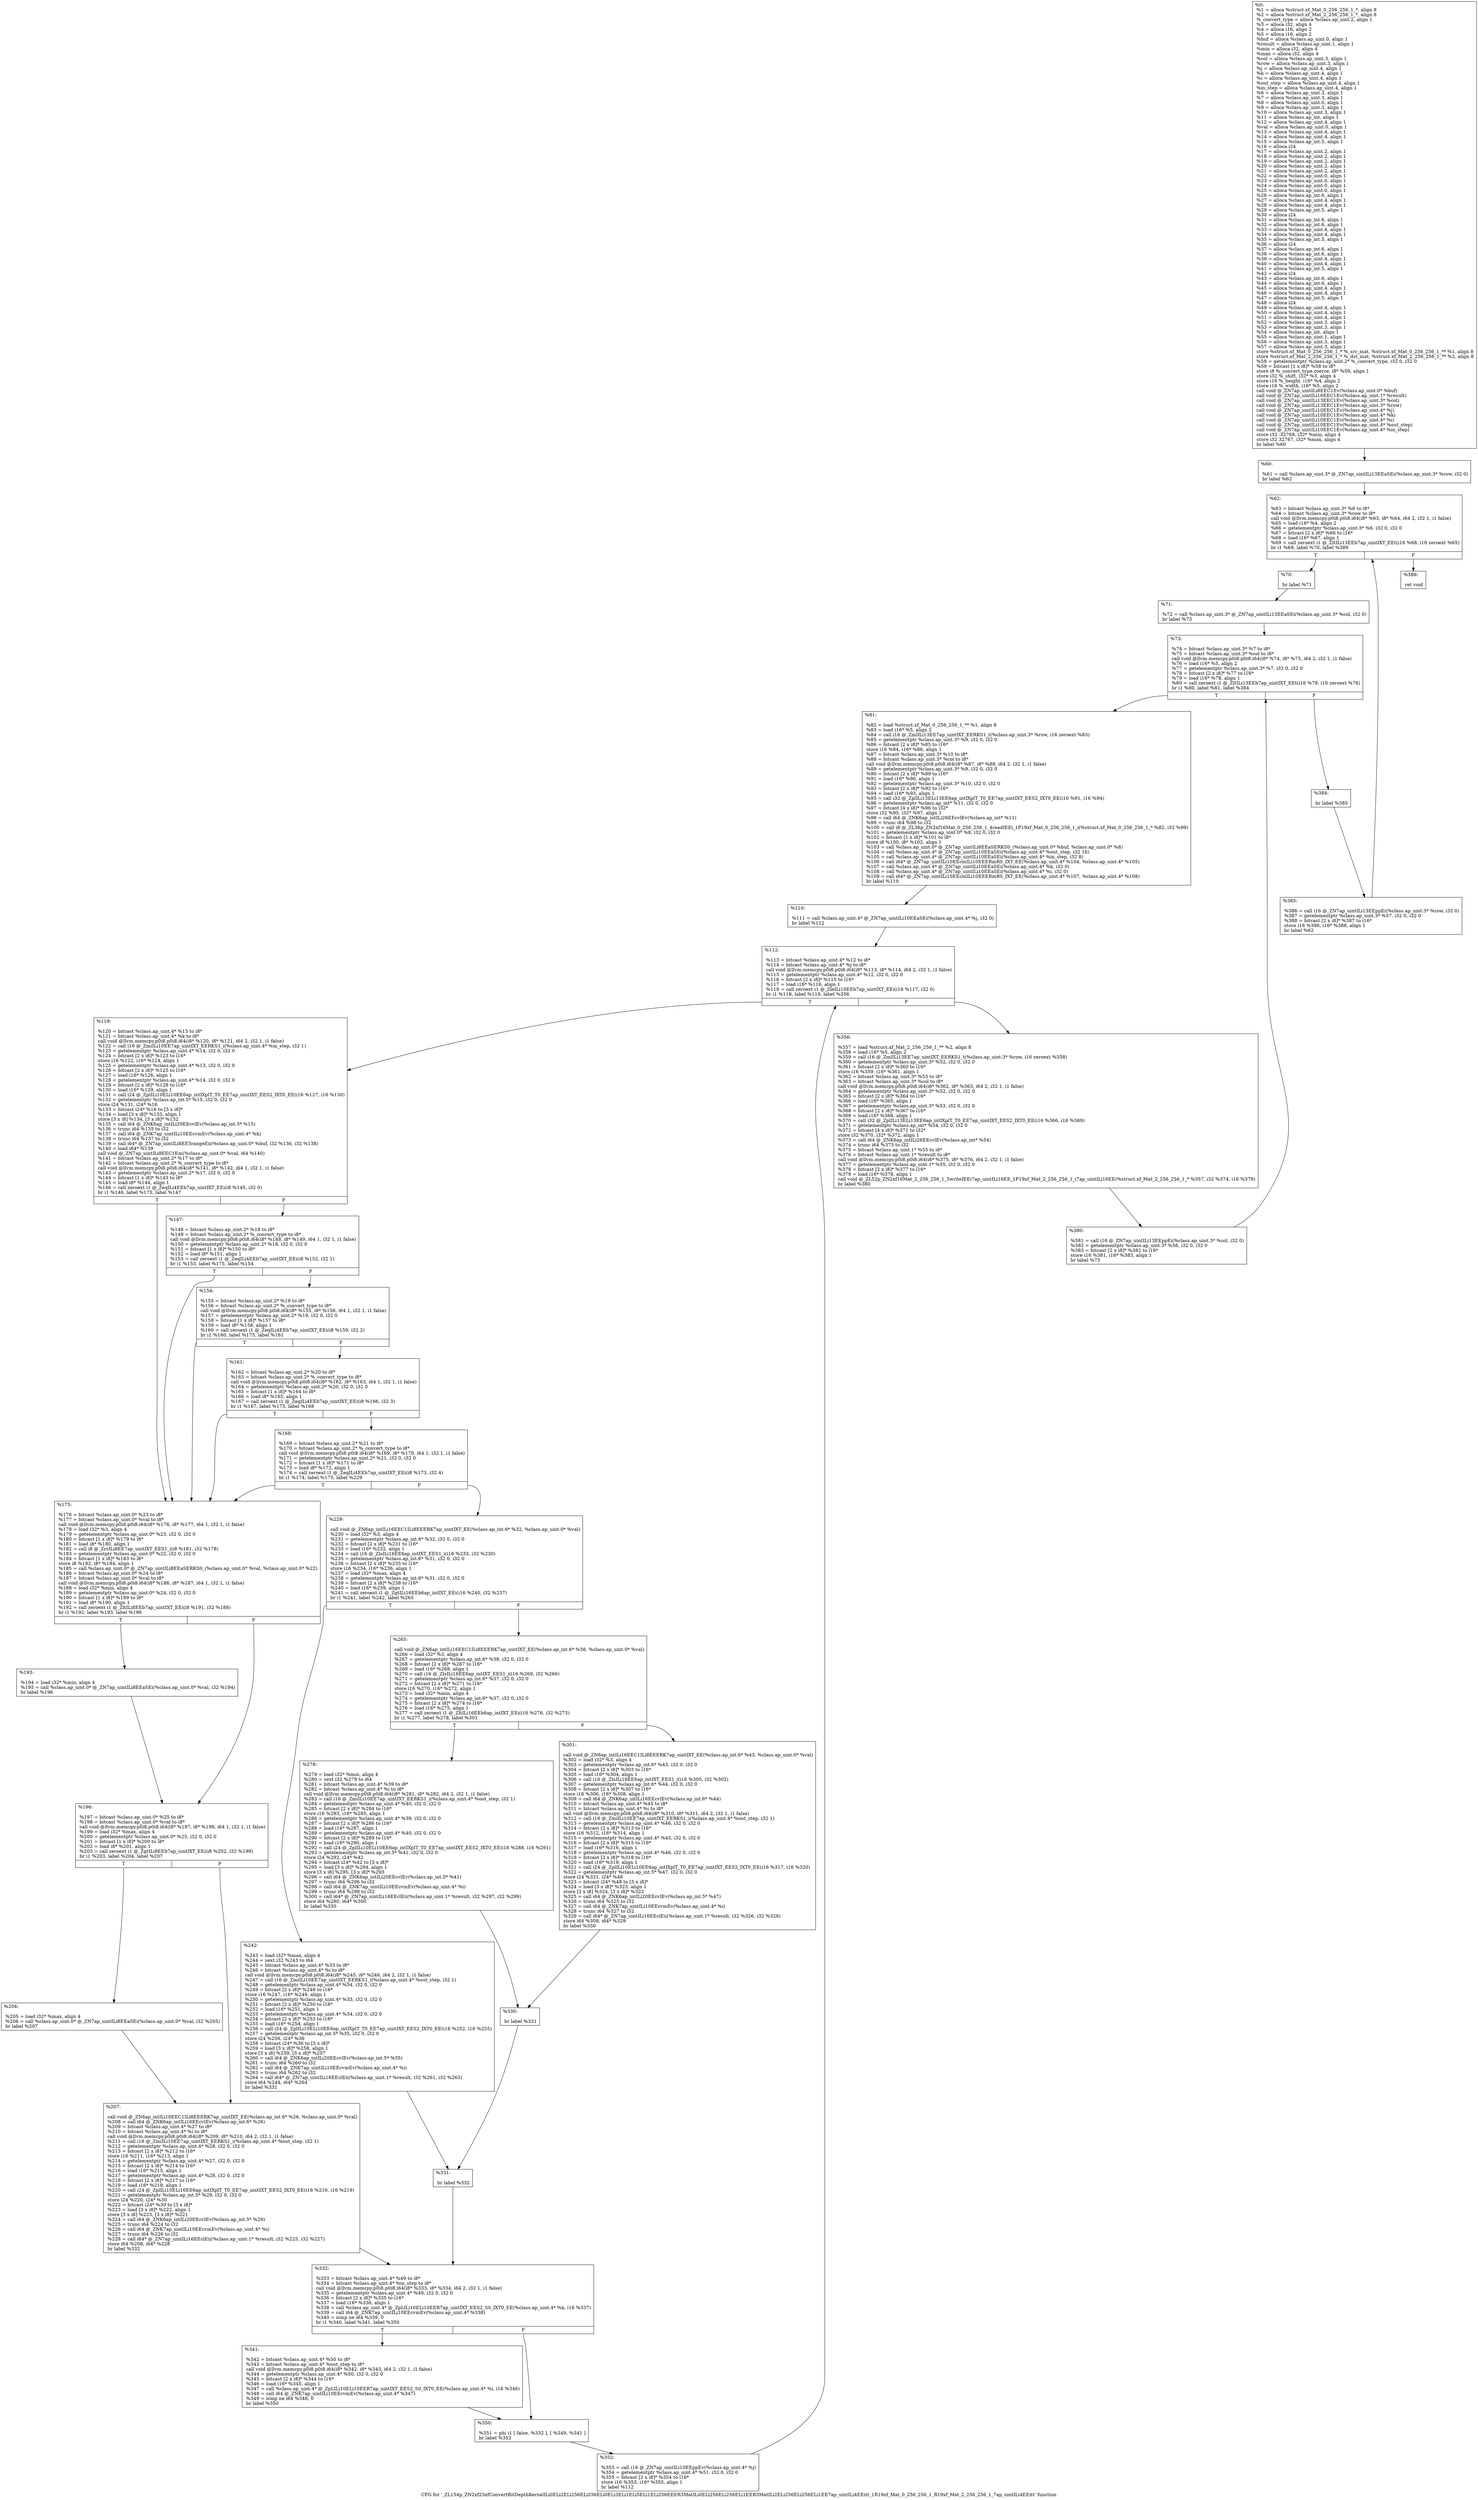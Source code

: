 digraph "CFG for '_ZL154p_ZN2xf23xfConvertBitDepthKernelILi0ELi2ELi256ELi256ELi0ELi3ELi1ELi5ELi1ELi256EEER3MatILi0ELi256ELi256ELi1EER3MatILi2ELi256ELi256ELi1EE7ap_uintILi4EEitt_1R19xf_Mat_0_256_256_1_R19xf_Mat_2_256_256_1_7ap_uintILi4EEitt' function" {
	label="CFG for '_ZL154p_ZN2xf23xfConvertBitDepthKernelILi0ELi2ELi256ELi256ELi0ELi3ELi1ELi5ELi1ELi256EEER3MatILi0ELi256ELi256ELi1EER3MatILi2ELi256ELi256ELi1EE7ap_uintILi4EEitt_1R19xf_Mat_0_256_256_1_R19xf_Mat_2_256_256_1_7ap_uintILi4EEitt' function";

	Node0x22cc590 [shape=record,label="{%0:\l  %1 = alloca %struct.xf_Mat_0_256_256_1_*, align 8\l  %2 = alloca %struct.xf_Mat_2_256_256_1_*, align 8\l  %_convert_type = alloca %class.ap_uint.2, align 1\l  %3 = alloca i32, align 4\l  %4 = alloca i16, align 2\l  %5 = alloca i16, align 2\l  %buf = alloca %class.ap_uint.0, align 1\l  %result = alloca %class.ap_uint.1, align 1\l  %min = alloca i32, align 4\l  %max = alloca i32, align 4\l  %col = alloca %class.ap_uint.3, align 1\l  %row = alloca %class.ap_uint.3, align 1\l  %j = alloca %class.ap_uint.4, align 1\l  %k = alloca %class.ap_uint.4, align 1\l  %i = alloca %class.ap_uint.4, align 1\l  %out_step = alloca %class.ap_uint.4, align 1\l  %in_step = alloca %class.ap_uint.4, align 1\l  %6 = alloca %class.ap_uint.3, align 1\l  %7 = alloca %class.ap_uint.3, align 1\l  %8 = alloca %class.ap_uint.0, align 1\l  %9 = alloca %class.ap_uint.3, align 1\l  %10 = alloca %class.ap_uint.3, align 1\l  %11 = alloca %class.ap_int, align 1\l  %12 = alloca %class.ap_uint.4, align 1\l  %val = alloca %class.ap_uint.0, align 1\l  %13 = alloca %class.ap_uint.4, align 1\l  %14 = alloca %class.ap_uint.4, align 1\l  %15 = alloca %class.ap_int.5, align 1\l  %16 = alloca i24\l  %17 = alloca %class.ap_uint.2, align 1\l  %18 = alloca %class.ap_uint.2, align 1\l  %19 = alloca %class.ap_uint.2, align 1\l  %20 = alloca %class.ap_uint.2, align 1\l  %21 = alloca %class.ap_uint.2, align 1\l  %22 = alloca %class.ap_uint.0, align 1\l  %23 = alloca %class.ap_uint.0, align 1\l  %24 = alloca %class.ap_uint.0, align 1\l  %25 = alloca %class.ap_uint.0, align 1\l  %26 = alloca %class.ap_int.6, align 1\l  %27 = alloca %class.ap_uint.4, align 1\l  %28 = alloca %class.ap_uint.4, align 1\l  %29 = alloca %class.ap_int.5, align 1\l  %30 = alloca i24\l  %31 = alloca %class.ap_int.6, align 1\l  %32 = alloca %class.ap_int.6, align 1\l  %33 = alloca %class.ap_uint.4, align 1\l  %34 = alloca %class.ap_uint.4, align 1\l  %35 = alloca %class.ap_int.5, align 1\l  %36 = alloca i24\l  %37 = alloca %class.ap_int.6, align 1\l  %38 = alloca %class.ap_int.6, align 1\l  %39 = alloca %class.ap_uint.4, align 1\l  %40 = alloca %class.ap_uint.4, align 1\l  %41 = alloca %class.ap_int.5, align 1\l  %42 = alloca i24\l  %43 = alloca %class.ap_int.6, align 1\l  %44 = alloca %class.ap_int.6, align 1\l  %45 = alloca %class.ap_uint.4, align 1\l  %46 = alloca %class.ap_uint.4, align 1\l  %47 = alloca %class.ap_int.5, align 1\l  %48 = alloca i24\l  %49 = alloca %class.ap_uint.4, align 1\l  %50 = alloca %class.ap_uint.4, align 1\l  %51 = alloca %class.ap_uint.4, align 1\l  %52 = alloca %class.ap_uint.3, align 1\l  %53 = alloca %class.ap_uint.3, align 1\l  %54 = alloca %class.ap_int, align 1\l  %55 = alloca %class.ap_uint.1, align 1\l  %56 = alloca %class.ap_uint.3, align 1\l  %57 = alloca %class.ap_uint.3, align 1\l  store %struct.xf_Mat_0_256_256_1_* %_src_mat, %struct.xf_Mat_0_256_256_1_** %1, align 8\l  store %struct.xf_Mat_2_256_256_1_* %_dst_mat, %struct.xf_Mat_2_256_256_1_** %2, align 8\l  %58 = getelementptr %class.ap_uint.2* %_convert_type, i32 0, i32 0\l  %59 = bitcast [1 x i8]* %58 to i8*\l  store i8 %_convert_type.coerce, i8* %59, align 1\l  store i32 %_shift, i32* %3, align 4\l  store i16 %_height, i16* %4, align 2\l  store i16 %_width, i16* %5, align 2\l  call void @_ZN7ap_uintILi8EEC1Ev(%class.ap_uint.0* %buf)\l  call void @_ZN7ap_uintILi16EEC1Ev(%class.ap_uint.1* %result)\l  call void @_ZN7ap_uintILi13EEC1Ev(%class.ap_uint.3* %col)\l  call void @_ZN7ap_uintILi13EEC1Ev(%class.ap_uint.3* %row)\l  call void @_ZN7ap_uintILi10EEC1Ev(%class.ap_uint.4* %j)\l  call void @_ZN7ap_uintILi10EEC1Ev(%class.ap_uint.4* %k)\l  call void @_ZN7ap_uintILi10EEC1Ev(%class.ap_uint.4* %i)\l  call void @_ZN7ap_uintILi10EEC1Ev(%class.ap_uint.4* %out_step)\l  call void @_ZN7ap_uintILi10EEC1Ev(%class.ap_uint.4* %in_step)\l  store i32 -32768, i32* %min, align 4\l  store i32 32767, i32* %max, align 4\l  br label %60\l}"];
	Node0x22cc590 -> Node0x22cff00;
	Node0x22cff00 [shape=record,label="{%60:\l\l  %61 = call %class.ap_uint.3* @_ZN7ap_uintILi13EEaSEi(%class.ap_uint.3* %row, i32 0)\l  br label %62\l}"];
	Node0x22cff00 -> Node0x22d55a0;
	Node0x22d55a0 [shape=record,label="{%62:\l\l  %63 = bitcast %class.ap_uint.3* %6 to i8*\l  %64 = bitcast %class.ap_uint.3* %row to i8*\l  call void @llvm.memcpy.p0i8.p0i8.i64(i8* %63, i8* %64, i64 2, i32 1, i1 false)\l  %65 = load i16* %4, align 2\l  %66 = getelementptr %class.ap_uint.3* %6, i32 0, i32 0\l  %67 = bitcast [2 x i8]* %66 to i16*\l  %68 = load i16* %67, align 1\l  %69 = call zeroext i1 @_ZltILi13EEb7ap_uintIXT_EEt(i16 %68, i16 zeroext %65)\l  br i1 %69, label %70, label %389\l|{<s0>T|<s1>F}}"];
	Node0x22d55a0:s0 -> Node0x22d5b40;
	Node0x22d55a0:s1 -> Node0x22d5ba0;
	Node0x22d5b40 [shape=record,label="{%70:\l\l  br label %71\l}"];
	Node0x22d5b40 -> Node0x22d5cb0;
	Node0x22d5cb0 [shape=record,label="{%71:\l\l  %72 = call %class.ap_uint.3* @_ZN7ap_uintILi13EEaSEi(%class.ap_uint.3* %col, i32 0)\l  br label %73\l}"];
	Node0x22d5cb0 -> Node0x22d5e70;
	Node0x22d5e70 [shape=record,label="{%73:\l\l  %74 = bitcast %class.ap_uint.3* %7 to i8*\l  %75 = bitcast %class.ap_uint.3* %col to i8*\l  call void @llvm.memcpy.p0i8.p0i8.i64(i8* %74, i8* %75, i64 2, i32 1, i1 false)\l  %76 = load i16* %5, align 2\l  %77 = getelementptr %class.ap_uint.3* %7, i32 0, i32 0\l  %78 = bitcast [2 x i8]* %77 to i16*\l  %79 = load i16* %78, align 1\l  %80 = call zeroext i1 @_ZltILi13EEb7ap_uintIXT_EEt(i16 %79, i16 zeroext %76)\l  br i1 %80, label %81, label %384\l|{<s0>T|<s1>F}}"];
	Node0x22d5e70:s0 -> Node0x22d6430;
	Node0x22d5e70:s1 -> Node0x22d6490;
	Node0x22d6430 [shape=record,label="{%81:\l\l  %82 = load %struct.xf_Mat_0_256_256_1_** %1, align 8\l  %83 = load i16* %5, align 2\l  %84 = call i16 @_ZmlILi13EE7ap_uintIXT_EERKS1_t(%class.ap_uint.3* %row, i16 zeroext %83)\l  %85 = getelementptr %class.ap_uint.3* %9, i32 0, i32 0\l  %86 = bitcast [2 x i8]* %85 to i16*\l  store i16 %84, i16* %86, align 1\l  %87 = bitcast %class.ap_uint.3* %10 to i8*\l  %88 = bitcast %class.ap_uint.3* %col to i8*\l  call void @llvm.memcpy.p0i8.p0i8.i64(i8* %87, i8* %88, i64 2, i32 1, i1 false)\l  %89 = getelementptr %class.ap_uint.3* %9, i32 0, i32 0\l  %90 = bitcast [2 x i8]* %89 to i16*\l  %91 = load i16* %90, align 1\l  %92 = getelementptr %class.ap_uint.3* %10, i32 0, i32 0\l  %93 = bitcast [2 x i8]* %92 to i16*\l  %94 = load i16* %93, align 1\l  %95 = call i32 @_ZplILi13ELi13EE6ap_intIXplT_T0_EE7ap_uintIXT_EES2_IXT0_EE(i16 %91, i16 %94)\l  %96 = getelementptr %class.ap_int* %11, i32 0, i32 0\l  %97 = bitcast [4 x i8]* %96 to i32*\l  store i32 %95, i32* %97, align 1\l  %98 = call i64 @_ZNK6ap_intILi26EEcvlEv(%class.ap_int* %11)\l  %99 = trunc i64 %98 to i32\l  %100 = call i8 @_ZL36p_ZN2xf16Mat_0_256_256_1_4readIEEi_1P19xf_Mat_0_256_256_1_i(%struct.xf_Mat_0_256_256_1_* %82, i32 %99)\l  %101 = getelementptr %class.ap_uint.0* %8, i32 0, i32 0\l  %102 = bitcast [1 x i8]* %101 to i8*\l  store i8 %100, i8* %102, align 1\l  %103 = call %class.ap_uint.0* @_ZN7ap_uintILi8EEaSERKS0_(%class.ap_uint.0* %buf, %class.ap_uint.0* %8)\l  %104 = call %class.ap_uint.4* @_ZN7ap_uintILi10EEaSEi(%class.ap_uint.4* %out_step, i32 16)\l  %105 = call %class.ap_uint.4* @_ZN7ap_uintILi10EEaSEi(%class.ap_uint.4* %in_step, i32 8)\l  %106 = call i64* @_ZN7ap_uintILi10EEcmILi10EEERmRS_IXT_EE(%class.ap_uint.4* %104, %class.ap_uint.4* %105)\l  %107 = call %class.ap_uint.4* @_ZN7ap_uintILi10EEaSEi(%class.ap_uint.4* %k, i32 0)\l  %108 = call %class.ap_uint.4* @_ZN7ap_uintILi10EEaSEi(%class.ap_uint.4* %i, i32 0)\l  %109 = call i64* @_ZN7ap_uintILi10EEcmILi10EEERmRS_IXT_EE(%class.ap_uint.4* %107, %class.ap_uint.4* %108)\l  br label %110\l}"];
	Node0x22d6430 -> Node0x22d8880;
	Node0x22d8880 [shape=record,label="{%110:\l\l  %111 = call %class.ap_uint.4* @_ZN7ap_uintILi10EEaSEi(%class.ap_uint.4* %j, i32 0)\l  br label %112\l}"];
	Node0x22d8880 -> Node0x22d8a10;
	Node0x22d8a10 [shape=record,label="{%112:\l\l  %113 = bitcast %class.ap_uint.4* %12 to i8*\l  %114 = bitcast %class.ap_uint.4* %j to i8*\l  call void @llvm.memcpy.p0i8.p0i8.i64(i8* %113, i8* %114, i64 2, i32 1, i1 false)\l  %115 = getelementptr %class.ap_uint.4* %12, i32 0, i32 0\l  %116 = bitcast [2 x i8]* %115 to i16*\l  %117 = load i16* %116, align 1\l  %118 = call zeroext i1 @_ZleILi10EEb7ap_uintIXT_EEi(i16 %117, i32 0)\l  br i1 %118, label %119, label %356\l|{<s0>T|<s1>F}}"];
	Node0x22d8a10:s0 -> Node0x22d9060;
	Node0x22d8a10:s1 -> Node0x22d9100;
	Node0x22d9060 [shape=record,label="{%119:\l\l  %120 = bitcast %class.ap_uint.4* %13 to i8*\l  %121 = bitcast %class.ap_uint.4* %k to i8*\l  call void @llvm.memcpy.p0i8.p0i8.i64(i8* %120, i8* %121, i64 2, i32 1, i1 false)\l  %122 = call i16 @_ZmiILi10EE7ap_uintIXT_EERKS1_i(%class.ap_uint.4* %in_step, i32 1)\l  %123 = getelementptr %class.ap_uint.4* %14, i32 0, i32 0\l  %124 = bitcast [2 x i8]* %123 to i16*\l  store i16 %122, i16* %124, align 1\l  %125 = getelementptr %class.ap_uint.4* %13, i32 0, i32 0\l  %126 = bitcast [2 x i8]* %125 to i16*\l  %127 = load i16* %126, align 1\l  %128 = getelementptr %class.ap_uint.4* %14, i32 0, i32 0\l  %129 = bitcast [2 x i8]* %128 to i16*\l  %130 = load i16* %129, align 1\l  %131 = call i24 @_ZplILi10ELi10EE6ap_intIXplT_T0_EE7ap_uintIXT_EES2_IXT0_EE(i16 %127, i16 %130)\l  %132 = getelementptr %class.ap_int.5* %15, i32 0, i32 0\l  store i24 %131, i24* %16\l  %133 = bitcast i24* %16 to [3 x i8]*\l  %134 = load [3 x i8]* %133, align 1\l  store [3 x i8] %134, [3 x i8]* %132\l  %135 = call i64 @_ZNK6ap_intILi20EEcvlEv(%class.ap_int.5* %15)\l  %136 = trunc i64 %135 to i32\l  %137 = call i64 @_ZNK7ap_uintILi10EEcvmEv(%class.ap_uint.4* %k)\l  %138 = trunc i64 %137 to i32\l  %139 = call i64* @_ZN7ap_uintILi8EE5rangeEii(%class.ap_uint.0* %buf, i32 %136, i32 %138)\l  %140 = load i64* %139\l  call void @_ZN7ap_uintILi8EEC1Em(%class.ap_uint.0* %val, i64 %140)\l  %141 = bitcast %class.ap_uint.2* %17 to i8*\l  %142 = bitcast %class.ap_uint.2* %_convert_type to i8*\l  call void @llvm.memcpy.p0i8.p0i8.i64(i8* %141, i8* %142, i64 1, i32 1, i1 false)\l  %143 = getelementptr %class.ap_uint.2* %17, i32 0, i32 0\l  %144 = bitcast [1 x i8]* %143 to i8*\l  %145 = load i8* %144, align 1\l  %146 = call zeroext i1 @_ZeqILi4EEb7ap_uintIXT_EEi(i8 %145, i32 0)\l  br i1 %146, label %175, label %147\l|{<s0>T|<s1>F}}"];
	Node0x22d9060:s0 -> Node0x22db7c0;
	Node0x22d9060:s1 -> Node0x22db860;
	Node0x22db860 [shape=record,label="{%147:\l\l  %148 = bitcast %class.ap_uint.2* %18 to i8*\l  %149 = bitcast %class.ap_uint.2* %_convert_type to i8*\l  call void @llvm.memcpy.p0i8.p0i8.i64(i8* %148, i8* %149, i64 1, i32 1, i1 false)\l  %150 = getelementptr %class.ap_uint.2* %18, i32 0, i32 0\l  %151 = bitcast [1 x i8]* %150 to i8*\l  %152 = load i8* %151, align 1\l  %153 = call zeroext i1 @_ZeqILi4EEb7ap_uintIXT_EEi(i8 %152, i32 1)\l  br i1 %153, label %175, label %154\l|{<s0>T|<s1>F}}"];
	Node0x22db860:s0 -> Node0x22db7c0;
	Node0x22db860:s1 -> Node0x22dbe10;
	Node0x22dbe10 [shape=record,label="{%154:\l\l  %155 = bitcast %class.ap_uint.2* %19 to i8*\l  %156 = bitcast %class.ap_uint.2* %_convert_type to i8*\l  call void @llvm.memcpy.p0i8.p0i8.i64(i8* %155, i8* %156, i64 1, i32 1, i1 false)\l  %157 = getelementptr %class.ap_uint.2* %19, i32 0, i32 0\l  %158 = bitcast [1 x i8]* %157 to i8*\l  %159 = load i8* %158, align 1\l  %160 = call zeroext i1 @_ZeqILi4EEb7ap_uintIXT_EEi(i8 %159, i32 2)\l  br i1 %160, label %175, label %161\l|{<s0>T|<s1>F}}"];
	Node0x22dbe10:s0 -> Node0x22db7c0;
	Node0x22dbe10:s1 -> Node0x22dc380;
	Node0x22dc380 [shape=record,label="{%161:\l\l  %162 = bitcast %class.ap_uint.2* %20 to i8*\l  %163 = bitcast %class.ap_uint.2* %_convert_type to i8*\l  call void @llvm.memcpy.p0i8.p0i8.i64(i8* %162, i8* %163, i64 1, i32 1, i1 false)\l  %164 = getelementptr %class.ap_uint.2* %20, i32 0, i32 0\l  %165 = bitcast [1 x i8]* %164 to i8*\l  %166 = load i8* %165, align 1\l  %167 = call zeroext i1 @_ZeqILi4EEb7ap_uintIXT_EEi(i8 %166, i32 3)\l  br i1 %167, label %175, label %168\l|{<s0>T|<s1>F}}"];
	Node0x22dc380:s0 -> Node0x22db7c0;
	Node0x22dc380:s1 -> Node0x22dc8f0;
	Node0x22dc8f0 [shape=record,label="{%168:\l\l  %169 = bitcast %class.ap_uint.2* %21 to i8*\l  %170 = bitcast %class.ap_uint.2* %_convert_type to i8*\l  call void @llvm.memcpy.p0i8.p0i8.i64(i8* %169, i8* %170, i64 1, i32 1, i1 false)\l  %171 = getelementptr %class.ap_uint.2* %21, i32 0, i32 0\l  %172 = bitcast [1 x i8]* %171 to i8*\l  %173 = load i8* %172, align 1\l  %174 = call zeroext i1 @_ZeqILi4EEb7ap_uintIXT_EEi(i8 %173, i32 4)\l  br i1 %174, label %175, label %229\l|{<s0>T|<s1>F}}"];
	Node0x22dc8f0:s0 -> Node0x22db7c0;
	Node0x22dc8f0:s1 -> Node0x22dce60;
	Node0x22db7c0 [shape=record,label="{%175:\l\l  %176 = bitcast %class.ap_uint.0* %23 to i8*\l  %177 = bitcast %class.ap_uint.0* %val to i8*\l  call void @llvm.memcpy.p0i8.p0i8.i64(i8* %176, i8* %177, i64 1, i32 1, i1 false)\l  %178 = load i32* %3, align 4\l  %179 = getelementptr %class.ap_uint.0* %23, i32 0, i32 0\l  %180 = bitcast [1 x i8]* %179 to i8*\l  %181 = load i8* %180, align 1\l  %182 = call i8 @_ZrsILi8EE7ap_uintIXT_EES1_i(i8 %181, i32 %178)\l  %183 = getelementptr %class.ap_uint.0* %22, i32 0, i32 0\l  %184 = bitcast [1 x i8]* %183 to i8*\l  store i8 %182, i8* %184, align 1\l  %185 = call %class.ap_uint.0* @_ZN7ap_uintILi8EEaSERKS0_(%class.ap_uint.0* %val, %class.ap_uint.0* %22)\l  %186 = bitcast %class.ap_uint.0* %24 to i8*\l  %187 = bitcast %class.ap_uint.0* %val to i8*\l  call void @llvm.memcpy.p0i8.p0i8.i64(i8* %186, i8* %187, i64 1, i32 1, i1 false)\l  %188 = load i32* %min, align 4\l  %189 = getelementptr %class.ap_uint.0* %24, i32 0, i32 0\l  %190 = bitcast [1 x i8]* %189 to i8*\l  %191 = load i8* %190, align 1\l  %192 = call zeroext i1 @_ZltILi8EEb7ap_uintIXT_EEi(i8 %191, i32 %188)\l  br i1 %192, label %193, label %196\l|{<s0>T|<s1>F}}"];
	Node0x22db7c0:s0 -> Node0x22de600;
	Node0x22db7c0:s1 -> Node0x22de6a0;
	Node0x22de600 [shape=record,label="{%193:\l\l  %194 = load i32* %min, align 4\l  %195 = call %class.ap_uint.0* @_ZN7ap_uintILi8EEaSEi(%class.ap_uint.0* %val, i32 %194)\l  br label %196\l}"];
	Node0x22de600 -> Node0x22de6a0;
	Node0x22de6a0 [shape=record,label="{%196:\l\l  %197 = bitcast %class.ap_uint.0* %25 to i8*\l  %198 = bitcast %class.ap_uint.0* %val to i8*\l  call void @llvm.memcpy.p0i8.p0i8.i64(i8* %197, i8* %198, i64 1, i32 1, i1 false)\l  %199 = load i32* %max, align 4\l  %200 = getelementptr %class.ap_uint.0* %25, i32 0, i32 0\l  %201 = bitcast [1 x i8]* %200 to i8*\l  %202 = load i8* %201, align 1\l  %203 = call zeroext i1 @_ZgtILi8EEb7ap_uintIXT_EEi(i8 %202, i32 %199)\l  br i1 %203, label %204, label %207\l|{<s0>T|<s1>F}}"];
	Node0x22de6a0:s0 -> Node0x22df0f0;
	Node0x22de6a0:s1 -> Node0x22df190;
	Node0x22df0f0 [shape=record,label="{%204:\l\l  %205 = load i32* %max, align 4\l  %206 = call %class.ap_uint.0* @_ZN7ap_uintILi8EEaSEi(%class.ap_uint.0* %val, i32 %205)\l  br label %207\l}"];
	Node0x22df0f0 -> Node0x22df190;
	Node0x22df190 [shape=record,label="{%207:\l\l  call void @_ZN6ap_intILi16EEC1ILi8EEERK7ap_uintIXT_EE(%class.ap_int.6* %26, %class.ap_uint.0* %val)\l  %208 = call i64 @_ZNK6ap_intILi16EEcvlEv(%class.ap_int.6* %26)\l  %209 = bitcast %class.ap_uint.4* %27 to i8*\l  %210 = bitcast %class.ap_uint.4* %i to i8*\l  call void @llvm.memcpy.p0i8.p0i8.i64(i8* %209, i8* %210, i64 2, i32 1, i1 false)\l  %211 = call i16 @_ZmiILi10EE7ap_uintIXT_EERKS1_i(%class.ap_uint.4* %out_step, i32 1)\l  %212 = getelementptr %class.ap_uint.4* %28, i32 0, i32 0\l  %213 = bitcast [2 x i8]* %212 to i16*\l  store i16 %211, i16* %213, align 1\l  %214 = getelementptr %class.ap_uint.4* %27, i32 0, i32 0\l  %215 = bitcast [2 x i8]* %214 to i16*\l  %216 = load i16* %215, align 1\l  %217 = getelementptr %class.ap_uint.4* %28, i32 0, i32 0\l  %218 = bitcast [2 x i8]* %217 to i16*\l  %219 = load i16* %218, align 1\l  %220 = call i24 @_ZplILi10ELi10EE6ap_intIXplT_T0_EE7ap_uintIXT_EES2_IXT0_EE(i16 %216, i16 %219)\l  %221 = getelementptr %class.ap_int.5* %29, i32 0, i32 0\l  store i24 %220, i24* %30\l  %222 = bitcast i24* %30 to [3 x i8]*\l  %223 = load [3 x i8]* %222, align 1\l  store [3 x i8] %223, [3 x i8]* %221\l  %224 = call i64 @_ZNK6ap_intILi20EEcvlEv(%class.ap_int.5* %29)\l  %225 = trunc i64 %224 to i32\l  %226 = call i64 @_ZNK7ap_uintILi10EEcvmEv(%class.ap_uint.4* %i)\l  %227 = trunc i64 %226 to i32\l  %228 = call i64* @_ZN7ap_uintILi16EEclEii(%class.ap_uint.1* %result, i32 %225, i32 %227)\l  store i64 %208, i64* %228\l  br label %332\l}"];
	Node0x22df190 -> Node0x22dfae0;
	Node0x22dce60 [shape=record,label="{%229:\l\l  call void @_ZN6ap_intILi16EEC1ILi8EEERK7ap_uintIXT_EE(%class.ap_int.6* %32, %class.ap_uint.0* %val)\l  %230 = load i32* %3, align 4\l  %231 = getelementptr %class.ap_int.6* %32, i32 0, i32 0\l  %232 = bitcast [2 x i8]* %231 to i16*\l  %233 = load i16* %232, align 1\l  %234 = call i16 @_ZlsILi16EE6ap_intIXT_EES1_i(i16 %233, i32 %230)\l  %235 = getelementptr %class.ap_int.6* %31, i32 0, i32 0\l  %236 = bitcast [2 x i8]* %235 to i16*\l  store i16 %234, i16* %236, align 1\l  %237 = load i32* %max, align 4\l  %238 = getelementptr %class.ap_int.6* %31, i32 0, i32 0\l  %239 = bitcast [2 x i8]* %238 to i16*\l  %240 = load i16* %239, align 1\l  %241 = call zeroext i1 @_ZgtILi16EEb6ap_intIXT_EEi(i16 %240, i32 %237)\l  br i1 %241, label %242, label %265\l|{<s0>T|<s1>F}}"];
	Node0x22dce60:s0 -> Node0x22e14e0;
	Node0x22dce60:s1 -> Node0x22e1580;
	Node0x22e14e0 [shape=record,label="{%242:\l\l  %243 = load i32* %max, align 4\l  %244 = sext i32 %243 to i64\l  %245 = bitcast %class.ap_uint.4* %33 to i8*\l  %246 = bitcast %class.ap_uint.4* %i to i8*\l  call void @llvm.memcpy.p0i8.p0i8.i64(i8* %245, i8* %246, i64 2, i32 1, i1 false)\l  %247 = call i16 @_ZmiILi10EE7ap_uintIXT_EERKS1_i(%class.ap_uint.4* %out_step, i32 1)\l  %248 = getelementptr %class.ap_uint.4* %34, i32 0, i32 0\l  %249 = bitcast [2 x i8]* %248 to i16*\l  store i16 %247, i16* %249, align 1\l  %250 = getelementptr %class.ap_uint.4* %33, i32 0, i32 0\l  %251 = bitcast [2 x i8]* %250 to i16*\l  %252 = load i16* %251, align 1\l  %253 = getelementptr %class.ap_uint.4* %34, i32 0, i32 0\l  %254 = bitcast [2 x i8]* %253 to i16*\l  %255 = load i16* %254, align 1\l  %256 = call i24 @_ZplILi10ELi10EE6ap_intIXplT_T0_EE7ap_uintIXT_EES2_IXT0_EE(i16 %252, i16 %255)\l  %257 = getelementptr %class.ap_int.5* %35, i32 0, i32 0\l  store i24 %256, i24* %36\l  %258 = bitcast i24* %36 to [3 x i8]*\l  %259 = load [3 x i8]* %258, align 1\l  store [3 x i8] %259, [3 x i8]* %257\l  %260 = call i64 @_ZNK6ap_intILi20EEcvlEv(%class.ap_int.5* %35)\l  %261 = trunc i64 %260 to i32\l  %262 = call i64 @_ZNK7ap_uintILi10EEcvmEv(%class.ap_uint.4* %i)\l  %263 = trunc i64 %262 to i32\l  %264 = call i64* @_ZN7ap_uintILi16EEclEii(%class.ap_uint.1* %result, i32 %261, i32 %263)\l  store i64 %244, i64* %264\l  br label %331\l}"];
	Node0x22e14e0 -> Node0x22e1a30;
	Node0x22e1580 [shape=record,label="{%265:\l\l  call void @_ZN6ap_intILi16EEC1ILi8EEERK7ap_uintIXT_EE(%class.ap_int.6* %38, %class.ap_uint.0* %val)\l  %266 = load i32* %3, align 4\l  %267 = getelementptr %class.ap_int.6* %38, i32 0, i32 0\l  %268 = bitcast [2 x i8]* %267 to i16*\l  %269 = load i16* %268, align 1\l  %270 = call i16 @_ZlsILi16EE6ap_intIXT_EES1_i(i16 %269, i32 %266)\l  %271 = getelementptr %class.ap_int.6* %37, i32 0, i32 0\l  %272 = bitcast [2 x i8]* %271 to i16*\l  store i16 %270, i16* %272, align 1\l  %273 = load i32* %min, align 4\l  %274 = getelementptr %class.ap_int.6* %37, i32 0, i32 0\l  %275 = bitcast [2 x i8]* %274 to i16*\l  %276 = load i16* %275, align 1\l  %277 = call zeroext i1 @_ZltILi16EEb6ap_intIXT_EEi(i16 %276, i32 %273)\l  br i1 %277, label %278, label %301\l|{<s0>T|<s1>F}}"];
	Node0x22e1580:s0 -> Node0x22e3970;
	Node0x22e1580:s1 -> Node0x22e3a10;
	Node0x22e3970 [shape=record,label="{%278:\l\l  %279 = load i32* %min, align 4\l  %280 = sext i32 %279 to i64\l  %281 = bitcast %class.ap_uint.4* %39 to i8*\l  %282 = bitcast %class.ap_uint.4* %i to i8*\l  call void @llvm.memcpy.p0i8.p0i8.i64(i8* %281, i8* %282, i64 2, i32 1, i1 false)\l  %283 = call i16 @_ZmiILi10EE7ap_uintIXT_EERKS1_i(%class.ap_uint.4* %out_step, i32 1)\l  %284 = getelementptr %class.ap_uint.4* %40, i32 0, i32 0\l  %285 = bitcast [2 x i8]* %284 to i16*\l  store i16 %283, i16* %285, align 1\l  %286 = getelementptr %class.ap_uint.4* %39, i32 0, i32 0\l  %287 = bitcast [2 x i8]* %286 to i16*\l  %288 = load i16* %287, align 1\l  %289 = getelementptr %class.ap_uint.4* %40, i32 0, i32 0\l  %290 = bitcast [2 x i8]* %289 to i16*\l  %291 = load i16* %290, align 1\l  %292 = call i24 @_ZplILi10ELi10EE6ap_intIXplT_T0_EE7ap_uintIXT_EES2_IXT0_EE(i16 %288, i16 %291)\l  %293 = getelementptr %class.ap_int.5* %41, i32 0, i32 0\l  store i24 %292, i24* %42\l  %294 = bitcast i24* %42 to [3 x i8]*\l  %295 = load [3 x i8]* %294, align 1\l  store [3 x i8] %295, [3 x i8]* %293\l  %296 = call i64 @_ZNK6ap_intILi20EEcvlEv(%class.ap_int.5* %41)\l  %297 = trunc i64 %296 to i32\l  %298 = call i64 @_ZNK7ap_uintILi10EEcvmEv(%class.ap_uint.4* %i)\l  %299 = trunc i64 %298 to i32\l  %300 = call i64* @_ZN7ap_uintILi16EEclEii(%class.ap_uint.1* %result, i32 %297, i32 %299)\l  store i64 %280, i64* %300\l  br label %330\l}"];
	Node0x22e3970 -> Node0x22e3e60;
	Node0x22e3a10 [shape=record,label="{%301:\l\l  call void @_ZN6ap_intILi16EEC1ILi8EEERK7ap_uintIXT_EE(%class.ap_int.6* %43, %class.ap_uint.0* %val)\l  %302 = load i32* %3, align 4\l  %303 = getelementptr %class.ap_int.6* %43, i32 0, i32 0\l  %304 = bitcast [2 x i8]* %303 to i16*\l  %305 = load i16* %304, align 1\l  %306 = call i16 @_ZlsILi16EE6ap_intIXT_EES1_i(i16 %305, i32 %302)\l  %307 = getelementptr %class.ap_int.6* %44, i32 0, i32 0\l  %308 = bitcast [2 x i8]* %307 to i16*\l  store i16 %306, i16* %308, align 1\l  %309 = call i64 @_ZNK6ap_intILi16EEcvlEv(%class.ap_int.6* %44)\l  %310 = bitcast %class.ap_uint.4* %45 to i8*\l  %311 = bitcast %class.ap_uint.4* %i to i8*\l  call void @llvm.memcpy.p0i8.p0i8.i64(i8* %310, i8* %311, i64 2, i32 1, i1 false)\l  %312 = call i16 @_ZmiILi10EE7ap_uintIXT_EERKS1_i(%class.ap_uint.4* %out_step, i32 1)\l  %313 = getelementptr %class.ap_uint.4* %46, i32 0, i32 0\l  %314 = bitcast [2 x i8]* %313 to i16*\l  store i16 %312, i16* %314, align 1\l  %315 = getelementptr %class.ap_uint.4* %45, i32 0, i32 0\l  %316 = bitcast [2 x i8]* %315 to i16*\l  %317 = load i16* %316, align 1\l  %318 = getelementptr %class.ap_uint.4* %46, i32 0, i32 0\l  %319 = bitcast [2 x i8]* %318 to i16*\l  %320 = load i16* %319, align 1\l  %321 = call i24 @_ZplILi10ELi10EE6ap_intIXplT_T0_EE7ap_uintIXT_EES2_IXT0_EE(i16 %317, i16 %320)\l  %322 = getelementptr %class.ap_int.5* %47, i32 0, i32 0\l  store i24 %321, i24* %48\l  %323 = bitcast i24* %48 to [3 x i8]*\l  %324 = load [3 x i8]* %323, align 1\l  store [3 x i8] %324, [3 x i8]* %322\l  %325 = call i64 @_ZNK6ap_intILi20EEcvlEv(%class.ap_int.5* %47)\l  %326 = trunc i64 %325 to i32\l  %327 = call i64 @_ZNK7ap_uintILi10EEcvmEv(%class.ap_uint.4* %i)\l  %328 = trunc i64 %327 to i32\l  %329 = call i64* @_ZN7ap_uintILi16EEclEii(%class.ap_uint.1* %result, i32 %326, i32 %328)\l  store i64 %309, i64* %329\l  br label %330\l}"];
	Node0x22e3a10 -> Node0x22e3e60;
	Node0x22e3e60 [shape=record,label="{%330:\l\l  br label %331\l}"];
	Node0x22e3e60 -> Node0x22e1a30;
	Node0x22e1a30 [shape=record,label="{%331:\l\l  br label %332\l}"];
	Node0x22e1a30 -> Node0x22dfae0;
	Node0x22dfae0 [shape=record,label="{%332:\l\l  %333 = bitcast %class.ap_uint.4* %49 to i8*\l  %334 = bitcast %class.ap_uint.4* %in_step to i8*\l  call void @llvm.memcpy.p0i8.p0i8.i64(i8* %333, i8* %334, i64 2, i32 1, i1 false)\l  %335 = getelementptr %class.ap_uint.4* %49, i32 0, i32 0\l  %336 = bitcast [2 x i8]* %335 to i16*\l  %337 = load i16* %336, align 1\l  %338 = call %class.ap_uint.4* @_ZpLILi10ELi10EER7ap_uintIXT_EES2_S0_IXT0_EE(%class.ap_uint.4* %k, i16 %337)\l  %339 = call i64 @_ZNK7ap_uintILi10EEcvmEv(%class.ap_uint.4* %338)\l  %340 = icmp ne i64 %339, 0\l  br i1 %340, label %341, label %350\l|{<s0>T|<s1>F}}"];
	Node0x22dfae0:s0 -> Node0x22e6960;
	Node0x22dfae0:s1 -> Node0x22e69c0;
	Node0x22e6960 [shape=record,label="{%341:\l\l  %342 = bitcast %class.ap_uint.4* %50 to i8*\l  %343 = bitcast %class.ap_uint.4* %out_step to i8*\l  call void @llvm.memcpy.p0i8.p0i8.i64(i8* %342, i8* %343, i64 2, i32 1, i1 false)\l  %344 = getelementptr %class.ap_uint.4* %50, i32 0, i32 0\l  %345 = bitcast [2 x i8]* %344 to i16*\l  %346 = load i16* %345, align 1\l  %347 = call %class.ap_uint.4* @_ZpLILi10ELi10EER7ap_uintIXT_EES2_S0_IXT0_EE(%class.ap_uint.4* %i, i16 %346)\l  %348 = call i64 @_ZNK7ap_uintILi10EEcvmEv(%class.ap_uint.4* %347)\l  %349 = icmp ne i64 %348, 0\l  br label %350\l}"];
	Node0x22e6960 -> Node0x22e69c0;
	Node0x22e69c0 [shape=record,label="{%350:\l\l  %351 = phi i1 [ false, %332 ], [ %349, %341 ]\l  br label %352\l}"];
	Node0x22e69c0 -> Node0x22e6ed0;
	Node0x22e6ed0 [shape=record,label="{%352:\l\l  %353 = call i16 @_ZN7ap_uintILi10EEppEv(%class.ap_uint.4* %j)\l  %354 = getelementptr %class.ap_uint.4* %51, i32 0, i32 0\l  %355 = bitcast [2 x i8]* %354 to i16*\l  store i16 %353, i16* %355, align 1\l  br label %112\l}"];
	Node0x22e6ed0 -> Node0x22d8a10;
	Node0x22d9100 [shape=record,label="{%356:\l\l  %357 = load %struct.xf_Mat_2_256_256_1_** %2, align 8\l  %358 = load i16* %5, align 2\l  %359 = call i16 @_ZmlILi13EE7ap_uintIXT_EERKS1_t(%class.ap_uint.3* %row, i16 zeroext %358)\l  %360 = getelementptr %class.ap_uint.3* %52, i32 0, i32 0\l  %361 = bitcast [2 x i8]* %360 to i16*\l  store i16 %359, i16* %361, align 1\l  %362 = bitcast %class.ap_uint.3* %53 to i8*\l  %363 = bitcast %class.ap_uint.3* %col to i8*\l  call void @llvm.memcpy.p0i8.p0i8.i64(i8* %362, i8* %363, i64 2, i32 1, i1 false)\l  %364 = getelementptr %class.ap_uint.3* %52, i32 0, i32 0\l  %365 = bitcast [2 x i8]* %364 to i16*\l  %366 = load i16* %365, align 1\l  %367 = getelementptr %class.ap_uint.3* %53, i32 0, i32 0\l  %368 = bitcast [2 x i8]* %367 to i16*\l  %369 = load i16* %368, align 1\l  %370 = call i32 @_ZplILi13ELi13EE6ap_intIXplT_T0_EE7ap_uintIXT_EES2_IXT0_EE(i16 %366, i16 %369)\l  %371 = getelementptr %class.ap_int* %54, i32 0, i32 0\l  %372 = bitcast [4 x i8]* %371 to i32*\l  store i32 %370, i32* %372, align 1\l  %373 = call i64 @_ZNK6ap_intILi26EEcvlEv(%class.ap_int* %54)\l  %374 = trunc i64 %373 to i32\l  %375 = bitcast %class.ap_uint.1* %55 to i8*\l  %376 = bitcast %class.ap_uint.1* %result to i8*\l  call void @llvm.memcpy.p0i8.p0i8.i64(i8* %375, i8* %376, i64 2, i32 1, i1 false)\l  %377 = getelementptr %class.ap_uint.1* %55, i32 0, i32 0\l  %378 = bitcast [2 x i8]* %377 to i16*\l  %379 = load i16* %378, align 1\l  call void @_ZL52p_ZN2xf16Mat_2_256_256_1_5writeIEEi7ap_uintILi16EE_1P19xf_Mat_2_256_256_1_i7ap_uintILi16EE(%struct.xf_Mat_2_256_256_1_* %357, i32 %374, i16 %379)\l  br label %380\l}"];
	Node0x22d9100 -> Node0x22e7750;
	Node0x22e7750 [shape=record,label="{%380:\l\l  %381 = call i16 @_ZN7ap_uintILi13EEppEi(%class.ap_uint.3* %col, i32 0)\l  %382 = getelementptr %class.ap_uint.3* %56, i32 0, i32 0\l  %383 = bitcast [2 x i8]* %382 to i16*\l  store i16 %381, i16* %383, align 1\l  br label %73\l}"];
	Node0x22e7750 -> Node0x22d5e70;
	Node0x22d6490 [shape=record,label="{%384:\l\l  br label %385\l}"];
	Node0x22d6490 -> Node0x22e8e50;
	Node0x22e8e50 [shape=record,label="{%385:\l\l  %386 = call i16 @_ZN7ap_uintILi13EEppEi(%class.ap_uint.3* %row, i32 0)\l  %387 = getelementptr %class.ap_uint.3* %57, i32 0, i32 0\l  %388 = bitcast [2 x i8]* %387 to i16*\l  store i16 %386, i16* %388, align 1\l  br label %62\l}"];
	Node0x22e8e50 -> Node0x22d55a0;
	Node0x22d5ba0 [shape=record,label="{%389:\l\l  ret void\l}"];
}

